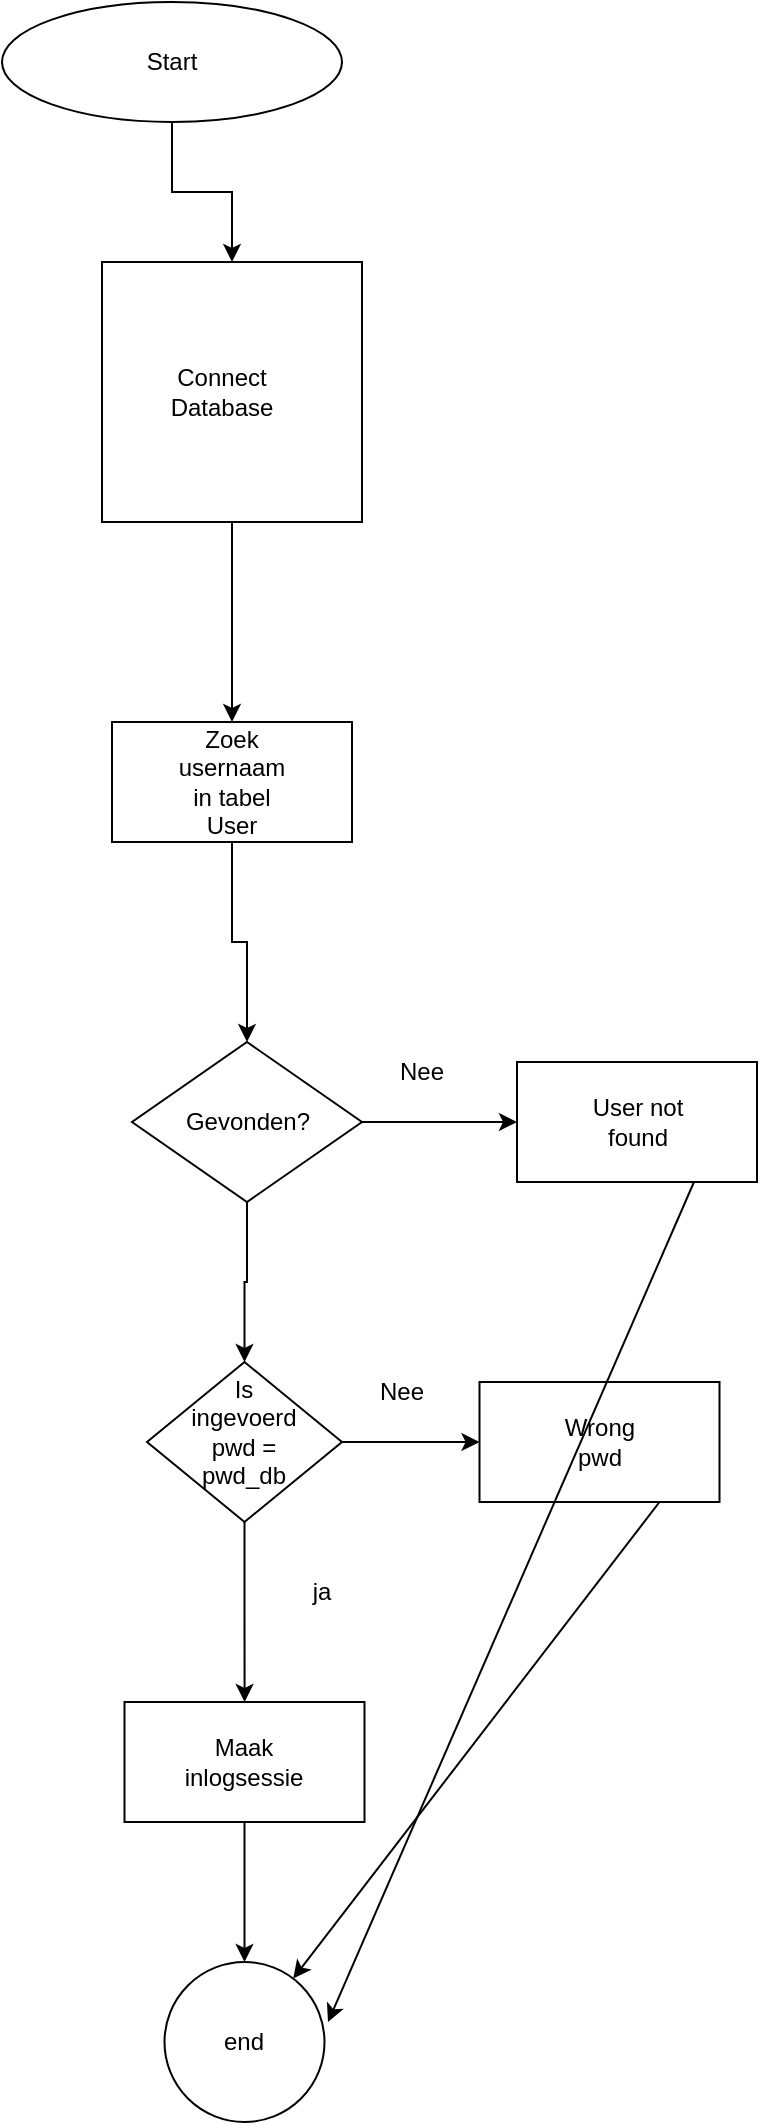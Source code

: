 <mxfile version="28.2.5">
  <diagram name="Page-1" id="ydRGSnWMA-bkz1IluEa-">
    <mxGraphModel dx="1550" dy="674" grid="1" gridSize="10" guides="1" tooltips="1" connect="1" arrows="1" fold="1" page="1" pageScale="1" pageWidth="850" pageHeight="1100" math="0" shadow="0">
      <root>
        <mxCell id="0" />
        <mxCell id="1" parent="0" />
        <mxCell id="2gHSJpkS-5yH1zQ-Cqjw-4" value="" style="edgeStyle=orthogonalEdgeStyle;rounded=0;orthogonalLoop=1;jettySize=auto;html=1;" edge="1" parent="1" source="2gHSJpkS-5yH1zQ-Cqjw-1" target="2gHSJpkS-5yH1zQ-Cqjw-3">
          <mxGeometry relative="1" as="geometry" />
        </mxCell>
        <mxCell id="2gHSJpkS-5yH1zQ-Cqjw-1" value="" style="ellipse;whiteSpace=wrap;html=1;" vertex="1" parent="1">
          <mxGeometry x="170" y="20" width="170" height="60" as="geometry" />
        </mxCell>
        <mxCell id="2gHSJpkS-5yH1zQ-Cqjw-2" value="Start" style="text;html=1;align=center;verticalAlign=middle;whiteSpace=wrap;rounded=0;" vertex="1" parent="1">
          <mxGeometry x="225" y="35" width="60" height="30" as="geometry" />
        </mxCell>
        <mxCell id="2gHSJpkS-5yH1zQ-Cqjw-8" value="" style="edgeStyle=orthogonalEdgeStyle;rounded=0;orthogonalLoop=1;jettySize=auto;html=1;" edge="1" parent="1" source="2gHSJpkS-5yH1zQ-Cqjw-3" target="2gHSJpkS-5yH1zQ-Cqjw-7">
          <mxGeometry relative="1" as="geometry" />
        </mxCell>
        <mxCell id="2gHSJpkS-5yH1zQ-Cqjw-3" value="" style="whiteSpace=wrap;html=1;aspect=fixed;" vertex="1" parent="1">
          <mxGeometry x="220" y="150" width="130" height="130" as="geometry" />
        </mxCell>
        <mxCell id="2gHSJpkS-5yH1zQ-Cqjw-5" value="Connect Database" style="text;html=1;align=center;verticalAlign=middle;whiteSpace=wrap;rounded=0;" vertex="1" parent="1">
          <mxGeometry x="250" y="200" width="60" height="30" as="geometry" />
        </mxCell>
        <mxCell id="2gHSJpkS-5yH1zQ-Cqjw-11" value="" style="edgeStyle=orthogonalEdgeStyle;rounded=0;orthogonalLoop=1;jettySize=auto;html=1;" edge="1" parent="1" source="2gHSJpkS-5yH1zQ-Cqjw-7" target="2gHSJpkS-5yH1zQ-Cqjw-10">
          <mxGeometry relative="1" as="geometry" />
        </mxCell>
        <mxCell id="2gHSJpkS-5yH1zQ-Cqjw-7" value="" style="rounded=0;whiteSpace=wrap;html=1;" vertex="1" parent="1">
          <mxGeometry x="225" y="380" width="120" height="60" as="geometry" />
        </mxCell>
        <mxCell id="2gHSJpkS-5yH1zQ-Cqjw-9" value="Zoek usernaam in tabel User" style="text;html=1;align=center;verticalAlign=middle;whiteSpace=wrap;rounded=0;" vertex="1" parent="1">
          <mxGeometry x="255" y="395" width="60" height="30" as="geometry" />
        </mxCell>
        <mxCell id="2gHSJpkS-5yH1zQ-Cqjw-15" value="" style="edgeStyle=orthogonalEdgeStyle;rounded=0;orthogonalLoop=1;jettySize=auto;html=1;" edge="1" parent="1" source="2gHSJpkS-5yH1zQ-Cqjw-10" target="2gHSJpkS-5yH1zQ-Cqjw-14">
          <mxGeometry relative="1" as="geometry" />
        </mxCell>
        <mxCell id="2gHSJpkS-5yH1zQ-Cqjw-25" value="" style="edgeStyle=orthogonalEdgeStyle;rounded=0;orthogonalLoop=1;jettySize=auto;html=1;" edge="1" parent="1" source="2gHSJpkS-5yH1zQ-Cqjw-10" target="2gHSJpkS-5yH1zQ-Cqjw-24">
          <mxGeometry relative="1" as="geometry" />
        </mxCell>
        <mxCell id="2gHSJpkS-5yH1zQ-Cqjw-10" value="" style="rhombus;whiteSpace=wrap;html=1;" vertex="1" parent="1">
          <mxGeometry x="235" y="540" width="115" height="80" as="geometry" />
        </mxCell>
        <mxCell id="2gHSJpkS-5yH1zQ-Cqjw-12" value="Gevonden?" style="text;html=1;align=center;verticalAlign=middle;whiteSpace=wrap;rounded=0;" vertex="1" parent="1">
          <mxGeometry x="262.5" y="565" width="60" height="30" as="geometry" />
        </mxCell>
        <mxCell id="2gHSJpkS-5yH1zQ-Cqjw-14" value="" style="whiteSpace=wrap;html=1;" vertex="1" parent="1">
          <mxGeometry x="427.5" y="550" width="120" height="60" as="geometry" />
        </mxCell>
        <mxCell id="2gHSJpkS-5yH1zQ-Cqjw-16" value="Nee" style="text;html=1;align=center;verticalAlign=middle;whiteSpace=wrap;rounded=0;" vertex="1" parent="1">
          <mxGeometry x="350" y="540" width="60" height="30" as="geometry" />
        </mxCell>
        <mxCell id="2gHSJpkS-5yH1zQ-Cqjw-17" value="User not found" style="text;html=1;align=center;verticalAlign=middle;whiteSpace=wrap;rounded=0;" vertex="1" parent="1">
          <mxGeometry x="457.5" y="565" width="60" height="30" as="geometry" />
        </mxCell>
        <mxCell id="2gHSJpkS-5yH1zQ-Cqjw-29" value="" style="edgeStyle=orthogonalEdgeStyle;rounded=0;orthogonalLoop=1;jettySize=auto;html=1;" edge="1" parent="1" source="2gHSJpkS-5yH1zQ-Cqjw-24" target="2gHSJpkS-5yH1zQ-Cqjw-28">
          <mxGeometry relative="1" as="geometry" />
        </mxCell>
        <mxCell id="2gHSJpkS-5yH1zQ-Cqjw-37" value="" style="edgeStyle=orthogonalEdgeStyle;rounded=0;orthogonalLoop=1;jettySize=auto;html=1;" edge="1" parent="1" source="2gHSJpkS-5yH1zQ-Cqjw-24" target="2gHSJpkS-5yH1zQ-Cqjw-36">
          <mxGeometry relative="1" as="geometry" />
        </mxCell>
        <mxCell id="2gHSJpkS-5yH1zQ-Cqjw-24" value="" style="rhombus;whiteSpace=wrap;html=1;" vertex="1" parent="1">
          <mxGeometry x="242.5" y="700" width="97.5" height="80" as="geometry" />
        </mxCell>
        <mxCell id="2gHSJpkS-5yH1zQ-Cqjw-26" value="Is ingevoerd pwd = pwd_db" style="text;html=1;align=center;verticalAlign=middle;whiteSpace=wrap;rounded=0;" vertex="1" parent="1">
          <mxGeometry x="261.25" y="720" width="60" height="30" as="geometry" />
        </mxCell>
        <mxCell id="2gHSJpkS-5yH1zQ-Cqjw-28" value="" style="whiteSpace=wrap;html=1;" vertex="1" parent="1">
          <mxGeometry x="408.75" y="710" width="120" height="60" as="geometry" />
        </mxCell>
        <mxCell id="2gHSJpkS-5yH1zQ-Cqjw-30" value="Wrong pwd" style="text;html=1;align=center;verticalAlign=middle;whiteSpace=wrap;rounded=0;" vertex="1" parent="1">
          <mxGeometry x="438.75" y="725" width="60" height="30" as="geometry" />
        </mxCell>
        <mxCell id="2gHSJpkS-5yH1zQ-Cqjw-31" value="Nee" style="text;html=1;align=center;verticalAlign=middle;whiteSpace=wrap;rounded=0;" vertex="1" parent="1">
          <mxGeometry x="340" y="700" width="60" height="30" as="geometry" />
        </mxCell>
        <mxCell id="2gHSJpkS-5yH1zQ-Cqjw-34" value="ja" style="text;html=1;align=center;verticalAlign=middle;whiteSpace=wrap;rounded=0;" vertex="1" parent="1">
          <mxGeometry x="300" y="800" width="60" height="30" as="geometry" />
        </mxCell>
        <mxCell id="2gHSJpkS-5yH1zQ-Cqjw-42" value="" style="edgeStyle=orthogonalEdgeStyle;rounded=0;orthogonalLoop=1;jettySize=auto;html=1;" edge="1" parent="1" source="2gHSJpkS-5yH1zQ-Cqjw-36" target="2gHSJpkS-5yH1zQ-Cqjw-41">
          <mxGeometry relative="1" as="geometry" />
        </mxCell>
        <mxCell id="2gHSJpkS-5yH1zQ-Cqjw-36" value="" style="whiteSpace=wrap;html=1;" vertex="1" parent="1">
          <mxGeometry x="231.25" y="870" width="120" height="60" as="geometry" />
        </mxCell>
        <mxCell id="2gHSJpkS-5yH1zQ-Cqjw-39" value="Maak inlogsessie" style="text;html=1;align=center;verticalAlign=middle;whiteSpace=wrap;rounded=0;" vertex="1" parent="1">
          <mxGeometry x="261.25" y="885" width="60" height="30" as="geometry" />
        </mxCell>
        <mxCell id="2gHSJpkS-5yH1zQ-Cqjw-41" value="" style="ellipse;whiteSpace=wrap;html=1;" vertex="1" parent="1">
          <mxGeometry x="251.25" y="1000" width="80" height="80" as="geometry" />
        </mxCell>
        <mxCell id="2gHSJpkS-5yH1zQ-Cqjw-43" value="end" style="text;html=1;align=center;verticalAlign=middle;whiteSpace=wrap;rounded=0;" vertex="1" parent="1">
          <mxGeometry x="261.25" y="1025" width="60" height="30" as="geometry" />
        </mxCell>
        <mxCell id="2gHSJpkS-5yH1zQ-Cqjw-44" value="" style="endArrow=classic;html=1;rounded=0;exitX=0.75;exitY=1;exitDx=0;exitDy=0;" edge="1" parent="1" source="2gHSJpkS-5yH1zQ-Cqjw-28" target="2gHSJpkS-5yH1zQ-Cqjw-41">
          <mxGeometry width="50" height="50" relative="1" as="geometry">
            <mxPoint x="630" y="920" as="sourcePoint" />
            <mxPoint x="680" y="870" as="targetPoint" />
          </mxGeometry>
        </mxCell>
        <mxCell id="2gHSJpkS-5yH1zQ-Cqjw-45" value="" style="endArrow=classic;html=1;rounded=0;exitX=0.75;exitY=1;exitDx=0;exitDy=0;" edge="1" parent="1">
          <mxGeometry width="50" height="50" relative="1" as="geometry">
            <mxPoint x="516" y="610" as="sourcePoint" />
            <mxPoint x="333" y="1030" as="targetPoint" />
          </mxGeometry>
        </mxCell>
      </root>
    </mxGraphModel>
  </diagram>
</mxfile>
